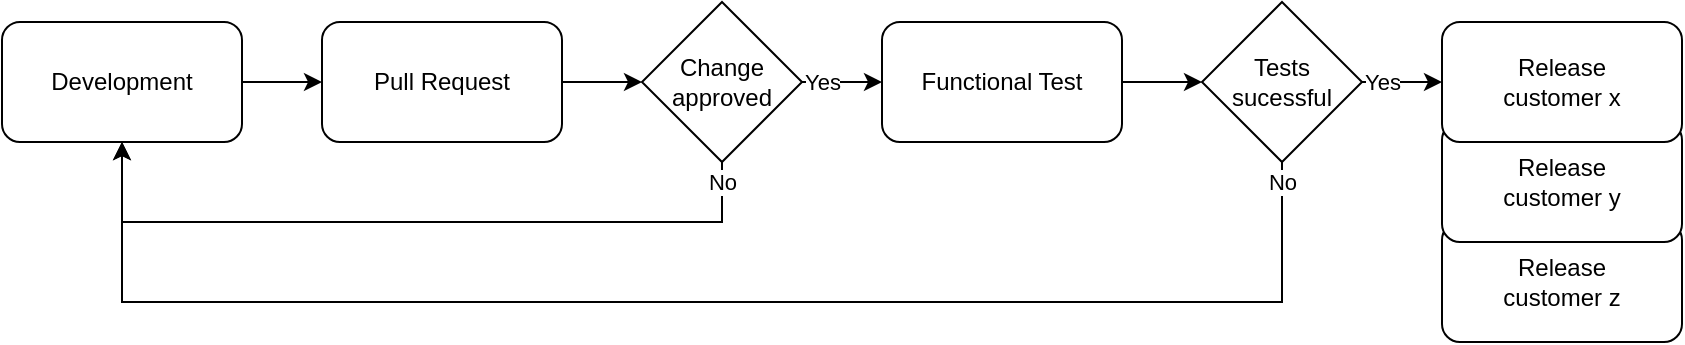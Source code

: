 <mxfile version="20.4.0" type="github">
  <diagram id="rtIgRerkgOWKP0J-qkVY" name="Page-1">
    <mxGraphModel dx="1018" dy="656" grid="1" gridSize="10" guides="1" tooltips="1" connect="1" arrows="1" fold="1" page="1" pageScale="1" pageWidth="850" pageHeight="1100" math="0" shadow="0">
      <root>
        <mxCell id="0" />
        <mxCell id="1" parent="0" />
        <mxCell id="bW3pVANPAIo-EI9EL-j5-18" value="&lt;div&gt;Release&lt;/div&gt;customer z" style="rounded=1;whiteSpace=wrap;html=1;" vertex="1" parent="1">
          <mxGeometry x="760" y="260" width="120" height="60" as="geometry" />
        </mxCell>
        <mxCell id="bW3pVANPAIo-EI9EL-j5-1" value="Development" style="rounded=1;whiteSpace=wrap;html=1;" vertex="1" parent="1">
          <mxGeometry x="40" y="160" width="120" height="60" as="geometry" />
        </mxCell>
        <mxCell id="bW3pVANPAIo-EI9EL-j5-2" value="&lt;div&gt;Pull Request&lt;/div&gt;" style="rounded=1;whiteSpace=wrap;html=1;" vertex="1" parent="1">
          <mxGeometry x="200" y="160" width="120" height="60" as="geometry" />
        </mxCell>
        <mxCell id="bW3pVANPAIo-EI9EL-j5-3" value="&lt;div&gt;Functional Test&lt;/div&gt;" style="rounded=1;whiteSpace=wrap;html=1;" vertex="1" parent="1">
          <mxGeometry x="480" y="160" width="120" height="60" as="geometry" />
        </mxCell>
        <mxCell id="bW3pVANPAIo-EI9EL-j5-5" value="&lt;div&gt;Change approved&lt;/div&gt;" style="rhombus;whiteSpace=wrap;html=1;" vertex="1" parent="1">
          <mxGeometry x="360" y="150" width="80" height="80" as="geometry" />
        </mxCell>
        <mxCell id="bW3pVANPAIo-EI9EL-j5-6" value="" style="endArrow=classic;html=1;rounded=0;entryX=0;entryY=0.5;entryDx=0;entryDy=0;" edge="1" parent="1" target="bW3pVANPAIo-EI9EL-j5-2">
          <mxGeometry width="50" height="50" relative="1" as="geometry">
            <mxPoint x="160" y="190" as="sourcePoint" />
            <mxPoint x="210" y="140" as="targetPoint" />
          </mxGeometry>
        </mxCell>
        <mxCell id="bW3pVANPAIo-EI9EL-j5-7" value="" style="endArrow=classic;html=1;rounded=0;entryX=0;entryY=0.5;entryDx=0;entryDy=0;exitX=1;exitY=0.5;exitDx=0;exitDy=0;" edge="1" parent="1" source="bW3pVANPAIo-EI9EL-j5-2" target="bW3pVANPAIo-EI9EL-j5-5">
          <mxGeometry width="50" height="50" relative="1" as="geometry">
            <mxPoint x="330" y="200" as="sourcePoint" />
            <mxPoint x="360" y="140" as="targetPoint" />
          </mxGeometry>
        </mxCell>
        <mxCell id="bW3pVANPAIo-EI9EL-j5-8" value="" style="endArrow=classic;html=1;rounded=0;exitX=0.5;exitY=1;exitDx=0;exitDy=0;entryX=0.5;entryY=1;entryDx=0;entryDy=0;" edge="1" parent="1" source="bW3pVANPAIo-EI9EL-j5-5" target="bW3pVANPAIo-EI9EL-j5-1">
          <mxGeometry width="50" height="50" relative="1" as="geometry">
            <mxPoint x="280" y="380" as="sourcePoint" />
            <mxPoint x="140" y="260" as="targetPoint" />
            <Array as="points">
              <mxPoint x="400" y="260" />
              <mxPoint x="100" y="260" />
            </Array>
          </mxGeometry>
        </mxCell>
        <mxCell id="bW3pVANPAIo-EI9EL-j5-14" value="&lt;div&gt;No&lt;/div&gt;" style="edgeLabel;html=1;align=center;verticalAlign=middle;resizable=0;points=[];" vertex="1" connectable="0" parent="bW3pVANPAIo-EI9EL-j5-8">
          <mxGeometry x="-0.303" y="1" relative="1" as="geometry">
            <mxPoint x="99" y="-21" as="offset" />
          </mxGeometry>
        </mxCell>
        <mxCell id="bW3pVANPAIo-EI9EL-j5-9" value="&lt;div&gt;Yes&lt;/div&gt;" style="endArrow=classic;html=1;rounded=0;entryX=0;entryY=0.5;entryDx=0;entryDy=0;exitX=1;exitY=0.5;exitDx=0;exitDy=0;" edge="1" parent="1" source="bW3pVANPAIo-EI9EL-j5-5" target="bW3pVANPAIo-EI9EL-j5-3">
          <mxGeometry x="-0.5" width="50" height="50" relative="1" as="geometry">
            <mxPoint x="430" y="280" as="sourcePoint" />
            <mxPoint x="460" y="220" as="targetPoint" />
            <Array as="points">
              <mxPoint x="460" y="190" />
            </Array>
            <mxPoint as="offset" />
          </mxGeometry>
        </mxCell>
        <mxCell id="bW3pVANPAIo-EI9EL-j5-10" value="" style="endArrow=classic;html=1;rounded=0;entryX=0;entryY=0.5;entryDx=0;entryDy=0;exitX=1;exitY=0.5;exitDx=0;exitDy=0;" edge="1" parent="1" source="bW3pVANPAIo-EI9EL-j5-11" target="bW3pVANPAIo-EI9EL-j5-4">
          <mxGeometry width="50" height="50" relative="1" as="geometry">
            <mxPoint x="600" y="250" as="sourcePoint" />
            <mxPoint x="630" y="190" as="targetPoint" />
          </mxGeometry>
        </mxCell>
        <mxCell id="bW3pVANPAIo-EI9EL-j5-16" value="Yes" style="edgeLabel;html=1;align=center;verticalAlign=middle;resizable=0;points=[];" vertex="1" connectable="0" parent="bW3pVANPAIo-EI9EL-j5-10">
          <mxGeometry x="0.3" y="-3" relative="1" as="geometry">
            <mxPoint x="-16" y="-3" as="offset" />
          </mxGeometry>
        </mxCell>
        <mxCell id="bW3pVANPAIo-EI9EL-j5-11" value="&lt;div&gt;Tests sucessful&lt;/div&gt;" style="rhombus;whiteSpace=wrap;html=1;" vertex="1" parent="1">
          <mxGeometry x="640" y="150" width="80" height="80" as="geometry" />
        </mxCell>
        <mxCell id="bW3pVANPAIo-EI9EL-j5-12" value="" style="endArrow=classic;html=1;rounded=0;entryX=0;entryY=0.5;entryDx=0;entryDy=0;exitX=1;exitY=0.5;exitDx=0;exitDy=0;" edge="1" parent="1" source="bW3pVANPAIo-EI9EL-j5-3">
          <mxGeometry width="50" height="50" relative="1" as="geometry">
            <mxPoint x="610" y="250" as="sourcePoint" />
            <mxPoint x="640" y="190" as="targetPoint" />
          </mxGeometry>
        </mxCell>
        <mxCell id="bW3pVANPAIo-EI9EL-j5-13" value="" style="endArrow=classic;html=1;rounded=0;exitX=0.5;exitY=1;exitDx=0;exitDy=0;" edge="1" parent="1" source="bW3pVANPAIo-EI9EL-j5-11">
          <mxGeometry width="50" height="50" relative="1" as="geometry">
            <mxPoint x="680" y="270" as="sourcePoint" />
            <mxPoint x="100" y="220" as="targetPoint" />
            <Array as="points">
              <mxPoint x="680" y="300" />
              <mxPoint x="100" y="300" />
            </Array>
          </mxGeometry>
        </mxCell>
        <mxCell id="bW3pVANPAIo-EI9EL-j5-15" value="&lt;div&gt;No&lt;/div&gt;" style="edgeLabel;html=1;align=center;verticalAlign=middle;resizable=0;points=[];" vertex="1" connectable="0" parent="bW3pVANPAIo-EI9EL-j5-13">
          <mxGeometry x="-0.918" y="2" relative="1" as="geometry">
            <mxPoint x="-2" y="-20" as="offset" />
          </mxGeometry>
        </mxCell>
        <mxCell id="bW3pVANPAIo-EI9EL-j5-17" value="&lt;div&gt;Release&lt;/div&gt;customer y" style="rounded=1;whiteSpace=wrap;html=1;" vertex="1" parent="1">
          <mxGeometry x="760" y="210" width="120" height="60" as="geometry" />
        </mxCell>
        <mxCell id="bW3pVANPAIo-EI9EL-j5-4" value="&lt;div&gt;Release&lt;/div&gt;customer x" style="rounded=1;whiteSpace=wrap;html=1;" vertex="1" parent="1">
          <mxGeometry x="760" y="160" width="120" height="60" as="geometry" />
        </mxCell>
      </root>
    </mxGraphModel>
  </diagram>
</mxfile>
